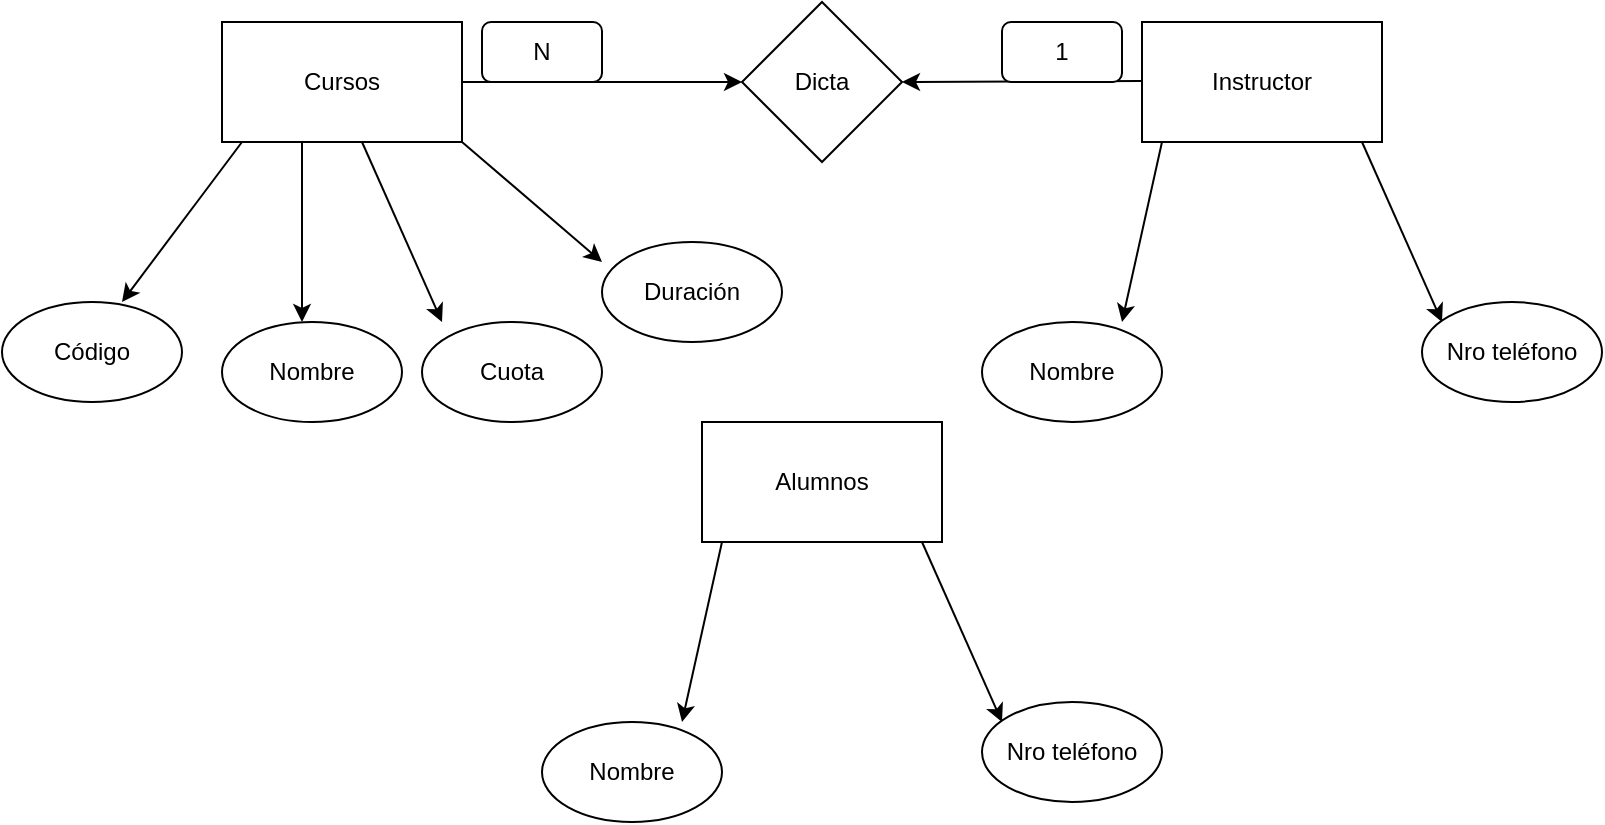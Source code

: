<mxfile version="24.7.7">
  <diagram name="Página-1" id="2N78OkdL2VCyNrwTwS5F">
    <mxGraphModel dx="1701" dy="434" grid="1" gridSize="10" guides="1" tooltips="1" connect="1" arrows="1" fold="1" page="1" pageScale="1" pageWidth="827" pageHeight="1169" math="0" shadow="0">
      <root>
        <mxCell id="0" />
        <mxCell id="1" parent="0" />
        <mxCell id="683gGI8NnBL4DG24gwkC-1" value="Cursos" style="rounded=0;whiteSpace=wrap;html=1;" vertex="1" parent="1">
          <mxGeometry x="90" y="40" width="120" height="60" as="geometry" />
        </mxCell>
        <mxCell id="683gGI8NnBL4DG24gwkC-2" value="" style="endArrow=classic;html=1;rounded=0;" edge="1" parent="1">
          <mxGeometry width="50" height="50" relative="1" as="geometry">
            <mxPoint x="100" y="100" as="sourcePoint" />
            <mxPoint x="40" y="180" as="targetPoint" />
          </mxGeometry>
        </mxCell>
        <mxCell id="683gGI8NnBL4DG24gwkC-3" value="" style="endArrow=classic;html=1;rounded=0;" edge="1" parent="1">
          <mxGeometry width="50" height="50" relative="1" as="geometry">
            <mxPoint x="130" y="100" as="sourcePoint" />
            <mxPoint x="130" y="190" as="targetPoint" />
          </mxGeometry>
        </mxCell>
        <mxCell id="683gGI8NnBL4DG24gwkC-4" value="" style="endArrow=classic;html=1;rounded=0;" edge="1" parent="1">
          <mxGeometry width="50" height="50" relative="1" as="geometry">
            <mxPoint x="160" y="100" as="sourcePoint" />
            <mxPoint x="200" y="190" as="targetPoint" />
          </mxGeometry>
        </mxCell>
        <mxCell id="683gGI8NnBL4DG24gwkC-5" value="Código" style="ellipse;whiteSpace=wrap;html=1;" vertex="1" parent="1">
          <mxGeometry x="-20" y="180" width="90" height="50" as="geometry" />
        </mxCell>
        <mxCell id="683gGI8NnBL4DG24gwkC-6" value="Nombre" style="ellipse;whiteSpace=wrap;html=1;" vertex="1" parent="1">
          <mxGeometry x="90" y="190" width="90" height="50" as="geometry" />
        </mxCell>
        <mxCell id="683gGI8NnBL4DG24gwkC-7" value="Cuota" style="ellipse;whiteSpace=wrap;html=1;" vertex="1" parent="1">
          <mxGeometry x="190" y="190" width="90" height="50" as="geometry" />
        </mxCell>
        <mxCell id="683gGI8NnBL4DG24gwkC-8" value="Instructor" style="rounded=0;whiteSpace=wrap;html=1;" vertex="1" parent="1">
          <mxGeometry x="550" y="40" width="120" height="60" as="geometry" />
        </mxCell>
        <mxCell id="683gGI8NnBL4DG24gwkC-9" value="" style="endArrow=classic;html=1;rounded=0;" edge="1" parent="1">
          <mxGeometry width="50" height="50" relative="1" as="geometry">
            <mxPoint x="560" y="100" as="sourcePoint" />
            <mxPoint x="540" y="190" as="targetPoint" />
          </mxGeometry>
        </mxCell>
        <mxCell id="683gGI8NnBL4DG24gwkC-11" value="" style="endArrow=classic;html=1;rounded=0;" edge="1" parent="1">
          <mxGeometry width="50" height="50" relative="1" as="geometry">
            <mxPoint x="660" y="100" as="sourcePoint" />
            <mxPoint x="700" y="190" as="targetPoint" />
          </mxGeometry>
        </mxCell>
        <mxCell id="683gGI8NnBL4DG24gwkC-12" value="Nombre" style="ellipse;whiteSpace=wrap;html=1;" vertex="1" parent="1">
          <mxGeometry x="470" y="190" width="90" height="50" as="geometry" />
        </mxCell>
        <mxCell id="683gGI8NnBL4DG24gwkC-14" value="Nro teléfono" style="ellipse;whiteSpace=wrap;html=1;" vertex="1" parent="1">
          <mxGeometry x="690" y="180" width="90" height="50" as="geometry" />
        </mxCell>
        <mxCell id="683gGI8NnBL4DG24gwkC-15" value="Alumnos" style="rounded=0;whiteSpace=wrap;html=1;" vertex="1" parent="1">
          <mxGeometry x="330" y="240" width="120" height="60" as="geometry" />
        </mxCell>
        <mxCell id="683gGI8NnBL4DG24gwkC-16" value="" style="endArrow=classic;html=1;rounded=0;" edge="1" parent="1">
          <mxGeometry width="50" height="50" relative="1" as="geometry">
            <mxPoint x="340" y="300" as="sourcePoint" />
            <mxPoint x="320" y="390" as="targetPoint" />
          </mxGeometry>
        </mxCell>
        <mxCell id="683gGI8NnBL4DG24gwkC-18" value="" style="endArrow=classic;html=1;rounded=0;" edge="1" parent="1">
          <mxGeometry width="50" height="50" relative="1" as="geometry">
            <mxPoint x="440" y="300" as="sourcePoint" />
            <mxPoint x="480" y="390" as="targetPoint" />
          </mxGeometry>
        </mxCell>
        <mxCell id="683gGI8NnBL4DG24gwkC-19" value="Nombre" style="ellipse;whiteSpace=wrap;html=1;" vertex="1" parent="1">
          <mxGeometry x="250" y="390" width="90" height="50" as="geometry" />
        </mxCell>
        <mxCell id="683gGI8NnBL4DG24gwkC-21" value="Nro teléfono" style="ellipse;whiteSpace=wrap;html=1;" vertex="1" parent="1">
          <mxGeometry x="470" y="380" width="90" height="50" as="geometry" />
        </mxCell>
        <mxCell id="683gGI8NnBL4DG24gwkC-22" value="" style="endArrow=classic;html=1;rounded=0;" edge="1" parent="1">
          <mxGeometry width="50" height="50" relative="1" as="geometry">
            <mxPoint x="210" y="100" as="sourcePoint" />
            <mxPoint x="280" y="160" as="targetPoint" />
          </mxGeometry>
        </mxCell>
        <mxCell id="683gGI8NnBL4DG24gwkC-23" value="Duración" style="ellipse;whiteSpace=wrap;html=1;" vertex="1" parent="1">
          <mxGeometry x="280" y="150" width="90" height="50" as="geometry" />
        </mxCell>
        <mxCell id="683gGI8NnBL4DG24gwkC-24" value="Dicta" style="rhombus;whiteSpace=wrap;html=1;" vertex="1" parent="1">
          <mxGeometry x="350" y="30" width="80" height="80" as="geometry" />
        </mxCell>
        <mxCell id="683gGI8NnBL4DG24gwkC-25" value="" style="endArrow=classic;html=1;rounded=0;entryX=0;entryY=0.5;entryDx=0;entryDy=0;" edge="1" parent="1" target="683gGI8NnBL4DG24gwkC-24">
          <mxGeometry width="50" height="50" relative="1" as="geometry">
            <mxPoint x="210" y="70" as="sourcePoint" />
            <mxPoint x="260" y="20" as="targetPoint" />
          </mxGeometry>
        </mxCell>
        <mxCell id="683gGI8NnBL4DG24gwkC-26" value="" style="endArrow=classic;html=1;rounded=0;entryX=1;entryY=0.5;entryDx=0;entryDy=0;" edge="1" parent="1" target="683gGI8NnBL4DG24gwkC-24">
          <mxGeometry width="50" height="50" relative="1" as="geometry">
            <mxPoint x="550" y="69.5" as="sourcePoint" />
            <mxPoint x="500" y="69.5" as="targetPoint" />
          </mxGeometry>
        </mxCell>
        <mxCell id="683gGI8NnBL4DG24gwkC-27" value="N" style="rounded=1;whiteSpace=wrap;html=1;" vertex="1" parent="1">
          <mxGeometry x="220" y="40" width="60" height="30" as="geometry" />
        </mxCell>
        <mxCell id="683gGI8NnBL4DG24gwkC-29" value="1" style="rounded=1;whiteSpace=wrap;html=1;" vertex="1" parent="1">
          <mxGeometry x="480" y="40" width="60" height="30" as="geometry" />
        </mxCell>
      </root>
    </mxGraphModel>
  </diagram>
</mxfile>
